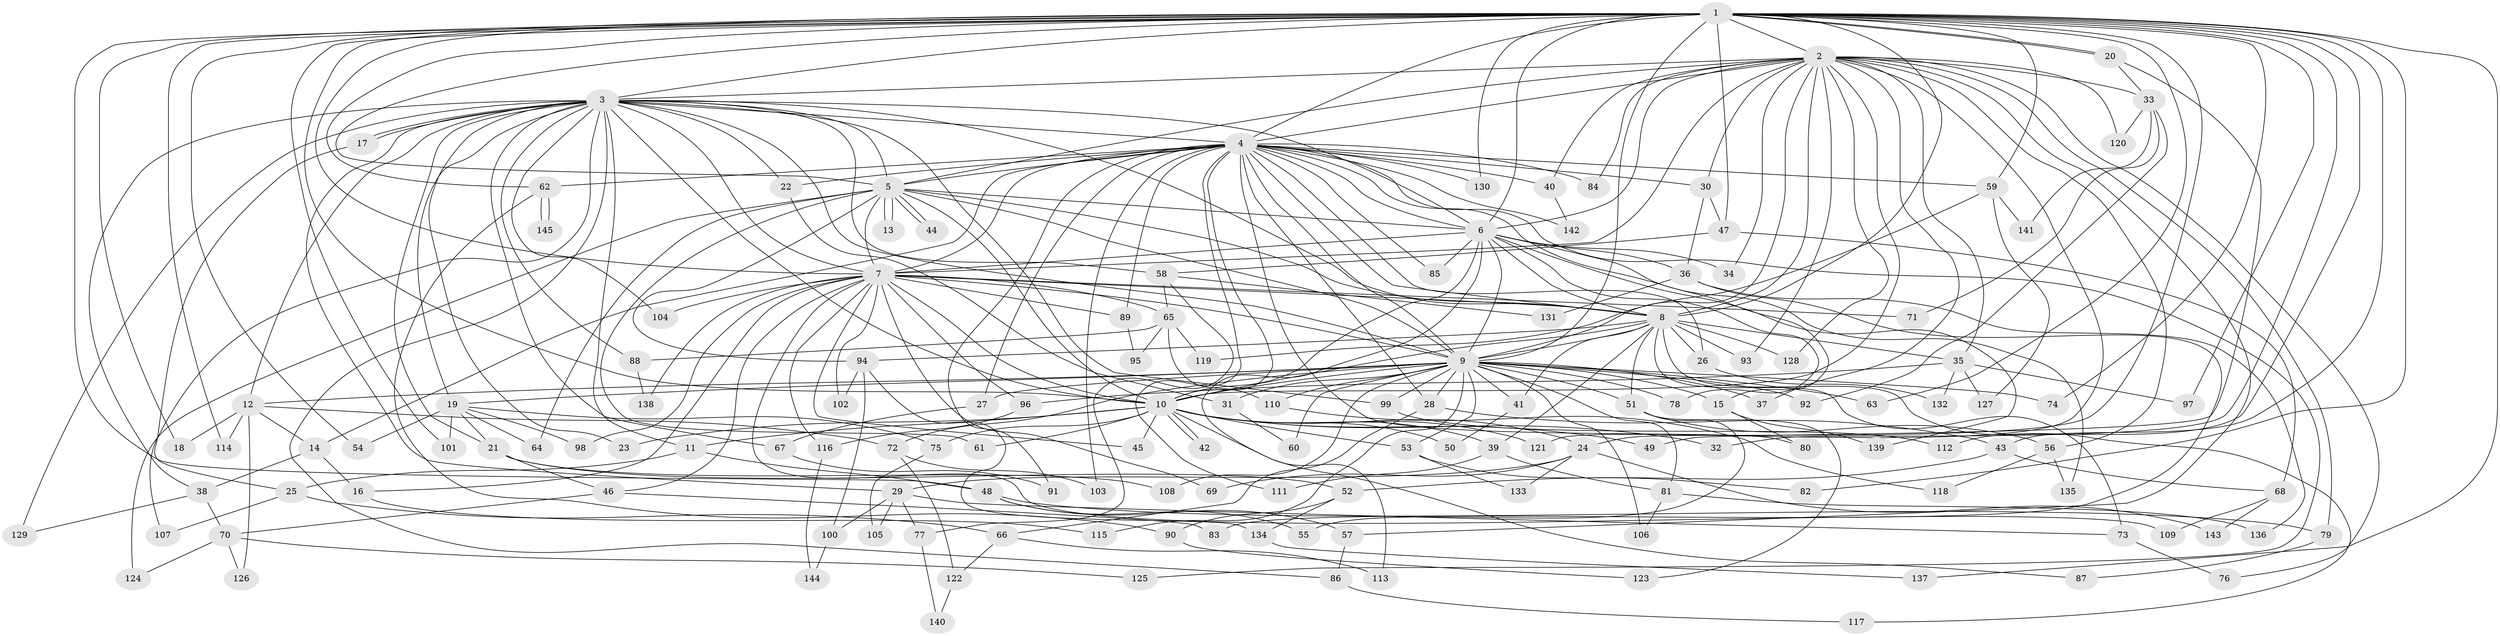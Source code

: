 // Generated by graph-tools (version 1.1) at 2025/35/03/09/25 02:35:05]
// undirected, 145 vertices, 315 edges
graph export_dot {
graph [start="1"]
  node [color=gray90,style=filled];
  1;
  2;
  3;
  4;
  5;
  6;
  7;
  8;
  9;
  10;
  11;
  12;
  13;
  14;
  15;
  16;
  17;
  18;
  19;
  20;
  21;
  22;
  23;
  24;
  25;
  26;
  27;
  28;
  29;
  30;
  31;
  32;
  33;
  34;
  35;
  36;
  37;
  38;
  39;
  40;
  41;
  42;
  43;
  44;
  45;
  46;
  47;
  48;
  49;
  50;
  51;
  52;
  53;
  54;
  55;
  56;
  57;
  58;
  59;
  60;
  61;
  62;
  63;
  64;
  65;
  66;
  67;
  68;
  69;
  70;
  71;
  72;
  73;
  74;
  75;
  76;
  77;
  78;
  79;
  80;
  81;
  82;
  83;
  84;
  85;
  86;
  87;
  88;
  89;
  90;
  91;
  92;
  93;
  94;
  95;
  96;
  97;
  98;
  99;
  100;
  101;
  102;
  103;
  104;
  105;
  106;
  107;
  108;
  109;
  110;
  111;
  112;
  113;
  114;
  115;
  116;
  117;
  118;
  119;
  120;
  121;
  122;
  123;
  124;
  125;
  126;
  127;
  128;
  129;
  130;
  131;
  132;
  133;
  134;
  135;
  136;
  137;
  138;
  139;
  140;
  141;
  142;
  143;
  144;
  145;
  1 -- 2;
  1 -- 3;
  1 -- 4;
  1 -- 5;
  1 -- 6;
  1 -- 7;
  1 -- 8;
  1 -- 9;
  1 -- 10;
  1 -- 18;
  1 -- 20;
  1 -- 20;
  1 -- 24;
  1 -- 32;
  1 -- 43;
  1 -- 47;
  1 -- 48;
  1 -- 54;
  1 -- 59;
  1 -- 62;
  1 -- 63;
  1 -- 74;
  1 -- 82;
  1 -- 97;
  1 -- 101;
  1 -- 112;
  1 -- 114;
  1 -- 130;
  1 -- 137;
  2 -- 3;
  2 -- 4;
  2 -- 5;
  2 -- 6;
  2 -- 7;
  2 -- 8;
  2 -- 9;
  2 -- 10;
  2 -- 30;
  2 -- 33;
  2 -- 34;
  2 -- 35;
  2 -- 37;
  2 -- 40;
  2 -- 56;
  2 -- 57;
  2 -- 76;
  2 -- 79;
  2 -- 84;
  2 -- 93;
  2 -- 120;
  2 -- 121;
  2 -- 128;
  3 -- 4;
  3 -- 5;
  3 -- 6;
  3 -- 7;
  3 -- 8;
  3 -- 9;
  3 -- 10;
  3 -- 11;
  3 -- 12;
  3 -- 17;
  3 -- 17;
  3 -- 19;
  3 -- 21;
  3 -- 22;
  3 -- 23;
  3 -- 29;
  3 -- 38;
  3 -- 58;
  3 -- 67;
  3 -- 86;
  3 -- 88;
  3 -- 99;
  3 -- 104;
  3 -- 107;
  3 -- 129;
  4 -- 5;
  4 -- 6;
  4 -- 7;
  4 -- 8;
  4 -- 9;
  4 -- 10;
  4 -- 14;
  4 -- 15;
  4 -- 22;
  4 -- 26;
  4 -- 27;
  4 -- 28;
  4 -- 30;
  4 -- 40;
  4 -- 59;
  4 -- 62;
  4 -- 80;
  4 -- 84;
  4 -- 85;
  4 -- 89;
  4 -- 91;
  4 -- 103;
  4 -- 111;
  4 -- 125;
  4 -- 130;
  4 -- 142;
  5 -- 6;
  5 -- 7;
  5 -- 8;
  5 -- 9;
  5 -- 10;
  5 -- 13;
  5 -- 13;
  5 -- 44;
  5 -- 44;
  5 -- 61;
  5 -- 64;
  5 -- 94;
  5 -- 124;
  6 -- 7;
  6 -- 8;
  6 -- 9;
  6 -- 10;
  6 -- 34;
  6 -- 36;
  6 -- 78;
  6 -- 85;
  6 -- 113;
  6 -- 135;
  6 -- 139;
  7 -- 8;
  7 -- 9;
  7 -- 10;
  7 -- 16;
  7 -- 45;
  7 -- 46;
  7 -- 65;
  7 -- 69;
  7 -- 71;
  7 -- 89;
  7 -- 96;
  7 -- 98;
  7 -- 102;
  7 -- 104;
  7 -- 109;
  7 -- 116;
  7 -- 138;
  8 -- 9;
  8 -- 10;
  8 -- 26;
  8 -- 35;
  8 -- 39;
  8 -- 41;
  8 -- 51;
  8 -- 73;
  8 -- 93;
  8 -- 94;
  8 -- 117;
  8 -- 128;
  9 -- 10;
  9 -- 12;
  9 -- 15;
  9 -- 19;
  9 -- 27;
  9 -- 28;
  9 -- 31;
  9 -- 37;
  9 -- 41;
  9 -- 51;
  9 -- 53;
  9 -- 60;
  9 -- 63;
  9 -- 72;
  9 -- 74;
  9 -- 78;
  9 -- 81;
  9 -- 92;
  9 -- 99;
  9 -- 106;
  9 -- 108;
  9 -- 110;
  9 -- 115;
  10 -- 11;
  10 -- 23;
  10 -- 24;
  10 -- 32;
  10 -- 39;
  10 -- 42;
  10 -- 42;
  10 -- 45;
  10 -- 49;
  10 -- 50;
  10 -- 53;
  10 -- 61;
  10 -- 75;
  10 -- 87;
  10 -- 121;
  11 -- 25;
  11 -- 48;
  12 -- 14;
  12 -- 18;
  12 -- 72;
  12 -- 114;
  12 -- 126;
  14 -- 16;
  14 -- 38;
  15 -- 80;
  15 -- 139;
  16 -- 115;
  17 -- 25;
  19 -- 21;
  19 -- 54;
  19 -- 64;
  19 -- 75;
  19 -- 98;
  19 -- 101;
  20 -- 33;
  20 -- 49;
  21 -- 46;
  21 -- 52;
  21 -- 108;
  22 -- 31;
  24 -- 29;
  24 -- 69;
  24 -- 133;
  24 -- 143;
  25 -- 66;
  25 -- 107;
  26 -- 132;
  27 -- 67;
  28 -- 43;
  28 -- 66;
  29 -- 73;
  29 -- 77;
  29 -- 100;
  29 -- 105;
  30 -- 36;
  30 -- 47;
  31 -- 60;
  33 -- 71;
  33 -- 92;
  33 -- 120;
  33 -- 141;
  35 -- 96;
  35 -- 97;
  35 -- 127;
  35 -- 132;
  36 -- 83;
  36 -- 131;
  36 -- 136;
  38 -- 70;
  38 -- 129;
  39 -- 81;
  39 -- 111;
  40 -- 142;
  41 -- 50;
  43 -- 52;
  43 -- 68;
  46 -- 70;
  46 -- 83;
  47 -- 58;
  47 -- 68;
  48 -- 55;
  48 -- 57;
  48 -- 79;
  51 -- 55;
  51 -- 56;
  51 -- 123;
  52 -- 90;
  52 -- 134;
  53 -- 82;
  53 -- 133;
  56 -- 118;
  56 -- 135;
  57 -- 86;
  58 -- 65;
  58 -- 77;
  58 -- 131;
  59 -- 119;
  59 -- 127;
  59 -- 141;
  62 -- 90;
  62 -- 145;
  62 -- 145;
  65 -- 88;
  65 -- 95;
  65 -- 110;
  65 -- 119;
  66 -- 113;
  66 -- 122;
  67 -- 91;
  68 -- 109;
  68 -- 143;
  70 -- 124;
  70 -- 125;
  70 -- 126;
  72 -- 103;
  72 -- 122;
  73 -- 76;
  75 -- 105;
  77 -- 140;
  79 -- 87;
  81 -- 106;
  81 -- 136;
  86 -- 117;
  88 -- 138;
  89 -- 95;
  90 -- 123;
  94 -- 100;
  94 -- 102;
  94 -- 134;
  96 -- 116;
  99 -- 112;
  100 -- 144;
  110 -- 118;
  116 -- 144;
  122 -- 140;
  134 -- 137;
}
